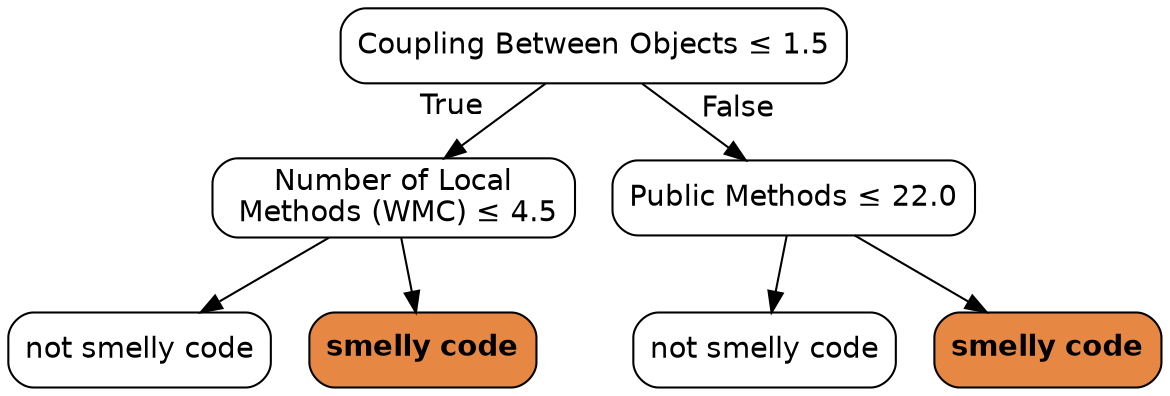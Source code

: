digraph Tree {
node [color="black", fontname=helvetica, shape=box,  style="filled, rounded", fillcolor="#FFFFFF"];
edge [fontname=helvetica];
0 [label=<Coupling Between Objects &le; 1.5>];
1 [label=<Number of Local<br/> Methods (WMC) &le; 4.5>];
0 -> 1  [headlabel="True", labelangle=45, labeldistance="2.5"];
3 [label=<not smelly code>];
1 -> 3;
4 [label=<<b>smelly code</b>>, fillcolor="#e68743"];
1 -> 4;
2 [label=<Public Methods &le; 22.0>];
0 -> 2  [headlabel="False", labelangle="-45", labeldistance="2.5"];
5 [label=<not smelly code>];
2 -> 5;
6 [label=<<b>smelly code</b>>, fillcolor="#e68743"];
2 -> 6;
}
